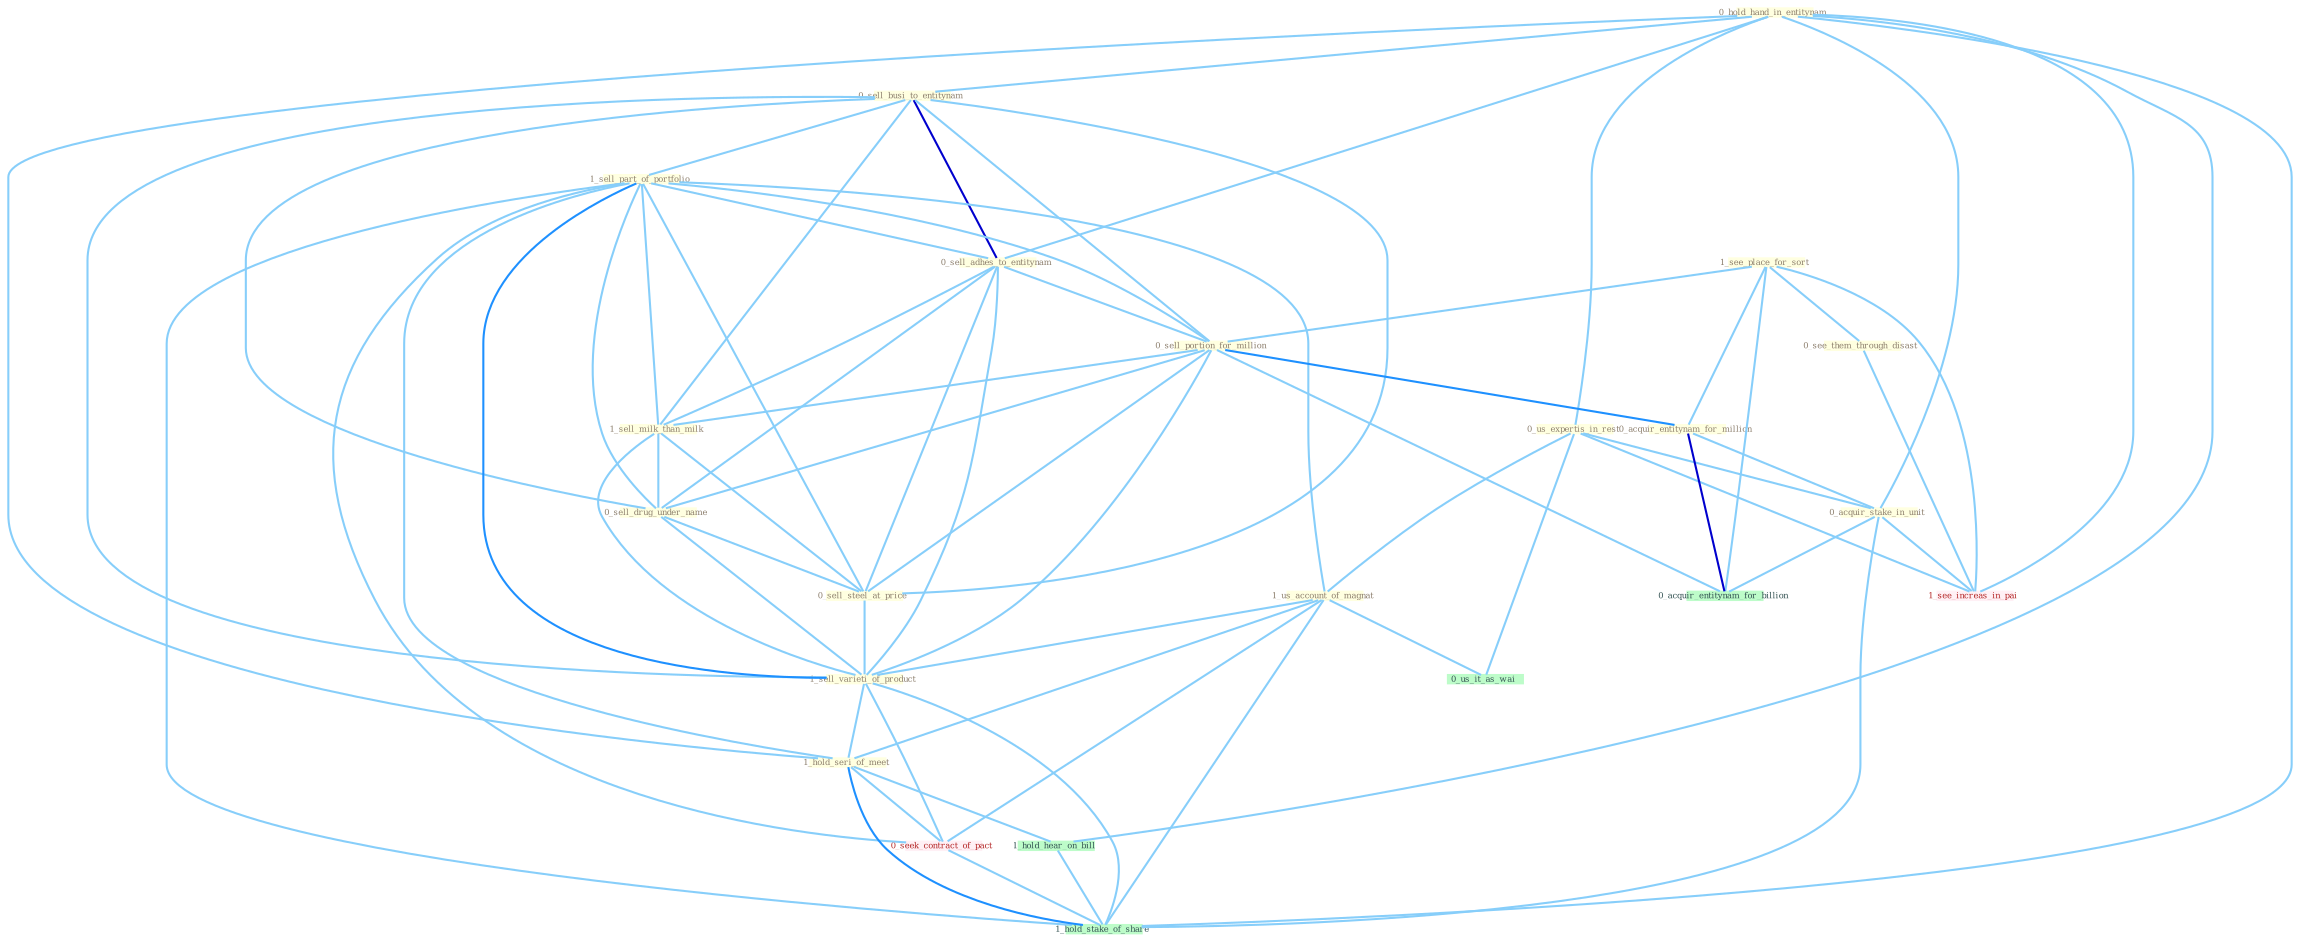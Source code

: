 Graph G{ 
    node
    [shape=polygon,style=filled,width=.5,height=.06,color="#BDFCC9",fixedsize=true,fontsize=4,
    fontcolor="#2f4f4f"];
    {node
    [color="#ffffe0", fontcolor="#8b7d6b"] "0_hold_hand_in_entitynam " "0_sell_busi_to_entitynam " "0_us_expertis_in_rest " "1_sell_part_of_portfolio " "0_sell_adhes_to_entitynam " "1_see_place_for_sort " "0_sell_portion_for_million " "1_us_account_of_magnat " "1_sell_milk_than_milk " "0_sell_drug_under_name " "0_acquir_entitynam_for_million " "0_sell_steel_at_price " "1_sell_varieti_of_product " "0_acquir_stake_in_unit " "0_see_them_through_disast " "1_hold_seri_of_meet "}
{node [color="#fff0f5", fontcolor="#b22222"] "0_seek_contract_of_pact " "1_see_increas_in_pai "}
edge [color="#B0E2FF"];

	"0_hold_hand_in_entitynam " -- "0_sell_busi_to_entitynam " [w="1", color="#87cefa" ];
	"0_hold_hand_in_entitynam " -- "0_us_expertis_in_rest " [w="1", color="#87cefa" ];
	"0_hold_hand_in_entitynam " -- "0_sell_adhes_to_entitynam " [w="1", color="#87cefa" ];
	"0_hold_hand_in_entitynam " -- "0_acquir_stake_in_unit " [w="1", color="#87cefa" ];
	"0_hold_hand_in_entitynam " -- "1_hold_seri_of_meet " [w="1", color="#87cefa" ];
	"0_hold_hand_in_entitynam " -- "1_see_increas_in_pai " [w="1", color="#87cefa" ];
	"0_hold_hand_in_entitynam " -- "1_hold_hear_on_bill " [w="1", color="#87cefa" ];
	"0_hold_hand_in_entitynam " -- "1_hold_stake_of_share " [w="1", color="#87cefa" ];
	"0_sell_busi_to_entitynam " -- "1_sell_part_of_portfolio " [w="1", color="#87cefa" ];
	"0_sell_busi_to_entitynam " -- "0_sell_adhes_to_entitynam " [w="3", color="#0000cd" , len=0.6];
	"0_sell_busi_to_entitynam " -- "0_sell_portion_for_million " [w="1", color="#87cefa" ];
	"0_sell_busi_to_entitynam " -- "1_sell_milk_than_milk " [w="1", color="#87cefa" ];
	"0_sell_busi_to_entitynam " -- "0_sell_drug_under_name " [w="1", color="#87cefa" ];
	"0_sell_busi_to_entitynam " -- "0_sell_steel_at_price " [w="1", color="#87cefa" ];
	"0_sell_busi_to_entitynam " -- "1_sell_varieti_of_product " [w="1", color="#87cefa" ];
	"0_us_expertis_in_rest " -- "1_us_account_of_magnat " [w="1", color="#87cefa" ];
	"0_us_expertis_in_rest " -- "0_acquir_stake_in_unit " [w="1", color="#87cefa" ];
	"0_us_expertis_in_rest " -- "0_us_it_as_wai " [w="1", color="#87cefa" ];
	"0_us_expertis_in_rest " -- "1_see_increas_in_pai " [w="1", color="#87cefa" ];
	"1_sell_part_of_portfolio " -- "0_sell_adhes_to_entitynam " [w="1", color="#87cefa" ];
	"1_sell_part_of_portfolio " -- "0_sell_portion_for_million " [w="1", color="#87cefa" ];
	"1_sell_part_of_portfolio " -- "1_us_account_of_magnat " [w="1", color="#87cefa" ];
	"1_sell_part_of_portfolio " -- "1_sell_milk_than_milk " [w="1", color="#87cefa" ];
	"1_sell_part_of_portfolio " -- "0_sell_drug_under_name " [w="1", color="#87cefa" ];
	"1_sell_part_of_portfolio " -- "0_sell_steel_at_price " [w="1", color="#87cefa" ];
	"1_sell_part_of_portfolio " -- "1_sell_varieti_of_product " [w="2", color="#1e90ff" , len=0.8];
	"1_sell_part_of_portfolio " -- "1_hold_seri_of_meet " [w="1", color="#87cefa" ];
	"1_sell_part_of_portfolio " -- "0_seek_contract_of_pact " [w="1", color="#87cefa" ];
	"1_sell_part_of_portfolio " -- "1_hold_stake_of_share " [w="1", color="#87cefa" ];
	"0_sell_adhes_to_entitynam " -- "0_sell_portion_for_million " [w="1", color="#87cefa" ];
	"0_sell_adhes_to_entitynam " -- "1_sell_milk_than_milk " [w="1", color="#87cefa" ];
	"0_sell_adhes_to_entitynam " -- "0_sell_drug_under_name " [w="1", color="#87cefa" ];
	"0_sell_adhes_to_entitynam " -- "0_sell_steel_at_price " [w="1", color="#87cefa" ];
	"0_sell_adhes_to_entitynam " -- "1_sell_varieti_of_product " [w="1", color="#87cefa" ];
	"1_see_place_for_sort " -- "0_sell_portion_for_million " [w="1", color="#87cefa" ];
	"1_see_place_for_sort " -- "0_acquir_entitynam_for_million " [w="1", color="#87cefa" ];
	"1_see_place_for_sort " -- "0_see_them_through_disast " [w="1", color="#87cefa" ];
	"1_see_place_for_sort " -- "0_acquir_entitynam_for_billion " [w="1", color="#87cefa" ];
	"1_see_place_for_sort " -- "1_see_increas_in_pai " [w="1", color="#87cefa" ];
	"0_sell_portion_for_million " -- "1_sell_milk_than_milk " [w="1", color="#87cefa" ];
	"0_sell_portion_for_million " -- "0_sell_drug_under_name " [w="1", color="#87cefa" ];
	"0_sell_portion_for_million " -- "0_acquir_entitynam_for_million " [w="2", color="#1e90ff" , len=0.8];
	"0_sell_portion_for_million " -- "0_sell_steel_at_price " [w="1", color="#87cefa" ];
	"0_sell_portion_for_million " -- "1_sell_varieti_of_product " [w="1", color="#87cefa" ];
	"0_sell_portion_for_million " -- "0_acquir_entitynam_for_billion " [w="1", color="#87cefa" ];
	"1_us_account_of_magnat " -- "1_sell_varieti_of_product " [w="1", color="#87cefa" ];
	"1_us_account_of_magnat " -- "1_hold_seri_of_meet " [w="1", color="#87cefa" ];
	"1_us_account_of_magnat " -- "0_seek_contract_of_pact " [w="1", color="#87cefa" ];
	"1_us_account_of_magnat " -- "0_us_it_as_wai " [w="1", color="#87cefa" ];
	"1_us_account_of_magnat " -- "1_hold_stake_of_share " [w="1", color="#87cefa" ];
	"1_sell_milk_than_milk " -- "0_sell_drug_under_name " [w="1", color="#87cefa" ];
	"1_sell_milk_than_milk " -- "0_sell_steel_at_price " [w="1", color="#87cefa" ];
	"1_sell_milk_than_milk " -- "1_sell_varieti_of_product " [w="1", color="#87cefa" ];
	"0_sell_drug_under_name " -- "0_sell_steel_at_price " [w="1", color="#87cefa" ];
	"0_sell_drug_under_name " -- "1_sell_varieti_of_product " [w="1", color="#87cefa" ];
	"0_acquir_entitynam_for_million " -- "0_acquir_stake_in_unit " [w="1", color="#87cefa" ];
	"0_acquir_entitynam_for_million " -- "0_acquir_entitynam_for_billion " [w="3", color="#0000cd" , len=0.6];
	"0_sell_steel_at_price " -- "1_sell_varieti_of_product " [w="1", color="#87cefa" ];
	"1_sell_varieti_of_product " -- "1_hold_seri_of_meet " [w="1", color="#87cefa" ];
	"1_sell_varieti_of_product " -- "0_seek_contract_of_pact " [w="1", color="#87cefa" ];
	"1_sell_varieti_of_product " -- "1_hold_stake_of_share " [w="1", color="#87cefa" ];
	"0_acquir_stake_in_unit " -- "0_acquir_entitynam_for_billion " [w="1", color="#87cefa" ];
	"0_acquir_stake_in_unit " -- "1_see_increas_in_pai " [w="1", color="#87cefa" ];
	"0_acquir_stake_in_unit " -- "1_hold_stake_of_share " [w="1", color="#87cefa" ];
	"0_see_them_through_disast " -- "1_see_increas_in_pai " [w="1", color="#87cefa" ];
	"1_hold_seri_of_meet " -- "0_seek_contract_of_pact " [w="1", color="#87cefa" ];
	"1_hold_seri_of_meet " -- "1_hold_hear_on_bill " [w="1", color="#87cefa" ];
	"1_hold_seri_of_meet " -- "1_hold_stake_of_share " [w="2", color="#1e90ff" , len=0.8];
	"0_seek_contract_of_pact " -- "1_hold_stake_of_share " [w="1", color="#87cefa" ];
	"1_hold_hear_on_bill " -- "1_hold_stake_of_share " [w="1", color="#87cefa" ];
}